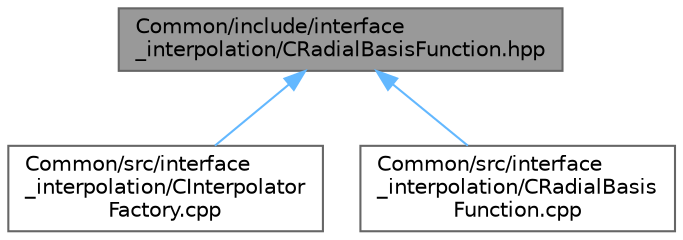 digraph "Common/include/interface_interpolation/CRadialBasisFunction.hpp"
{
 // LATEX_PDF_SIZE
  bgcolor="transparent";
  edge [fontname=Helvetica,fontsize=10,labelfontname=Helvetica,labelfontsize=10];
  node [fontname=Helvetica,fontsize=10,shape=box,height=0.2,width=0.4];
  Node1 [id="Node000001",label="Common/include/interface\l_interpolation/CRadialBasisFunction.hpp",height=0.2,width=0.4,color="gray40", fillcolor="grey60", style="filled", fontcolor="black",tooltip="Radial basis function interpolation."];
  Node1 -> Node2 [id="edge1_Node000001_Node000002",dir="back",color="steelblue1",style="solid",tooltip=" "];
  Node2 [id="Node000002",label="Common/src/interface\l_interpolation/CInterpolator\lFactory.cpp",height=0.2,width=0.4,color="grey40", fillcolor="white", style="filled",URL="$CInterpolatorFactory_8cpp.html",tooltip="Factory to generate interpolator objects."];
  Node1 -> Node3 [id="edge2_Node000001_Node000003",dir="back",color="steelblue1",style="solid",tooltip=" "];
  Node3 [id="Node000003",label="Common/src/interface\l_interpolation/CRadialBasis\lFunction.cpp",height=0.2,width=0.4,color="grey40", fillcolor="white", style="filled",URL="$CRadialBasisFunction_8cpp.html",tooltip="Implementation of RBF interpolation."];
}
